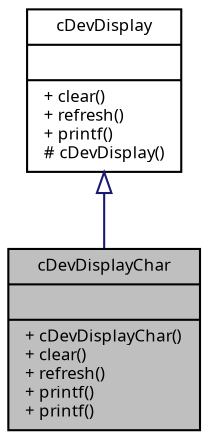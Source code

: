 digraph "cDevDisplayChar"
{
  edge [fontname="Sans",fontsize="8",labelfontname="Sans",labelfontsize="8"];
  node [fontname="Sans",fontsize="8",shape=record];
  Node1 [label="{cDevDisplayChar\n||+ cDevDisplayChar()\l+ clear()\l+ refresh()\l+ printf()\l+ printf()\l}",height=0.2,width=0.4,color="black", fillcolor="grey75", style="filled", fontcolor="black"];
  Node2 -> Node1 [dir="back",color="midnightblue",fontsize="8",style="solid",arrowtail="onormal",fontname="Sans"];
  Node2 [label="{cDevDisplay\n||+ clear()\l+ refresh()\l+ printf()\l# cDevDisplay()\l}",height=0.2,width=0.4,color="black", fillcolor="white", style="filled",URL="$classc_dev_display.html",tooltip="Abstract class supporting character and graphic displays. "];
}
